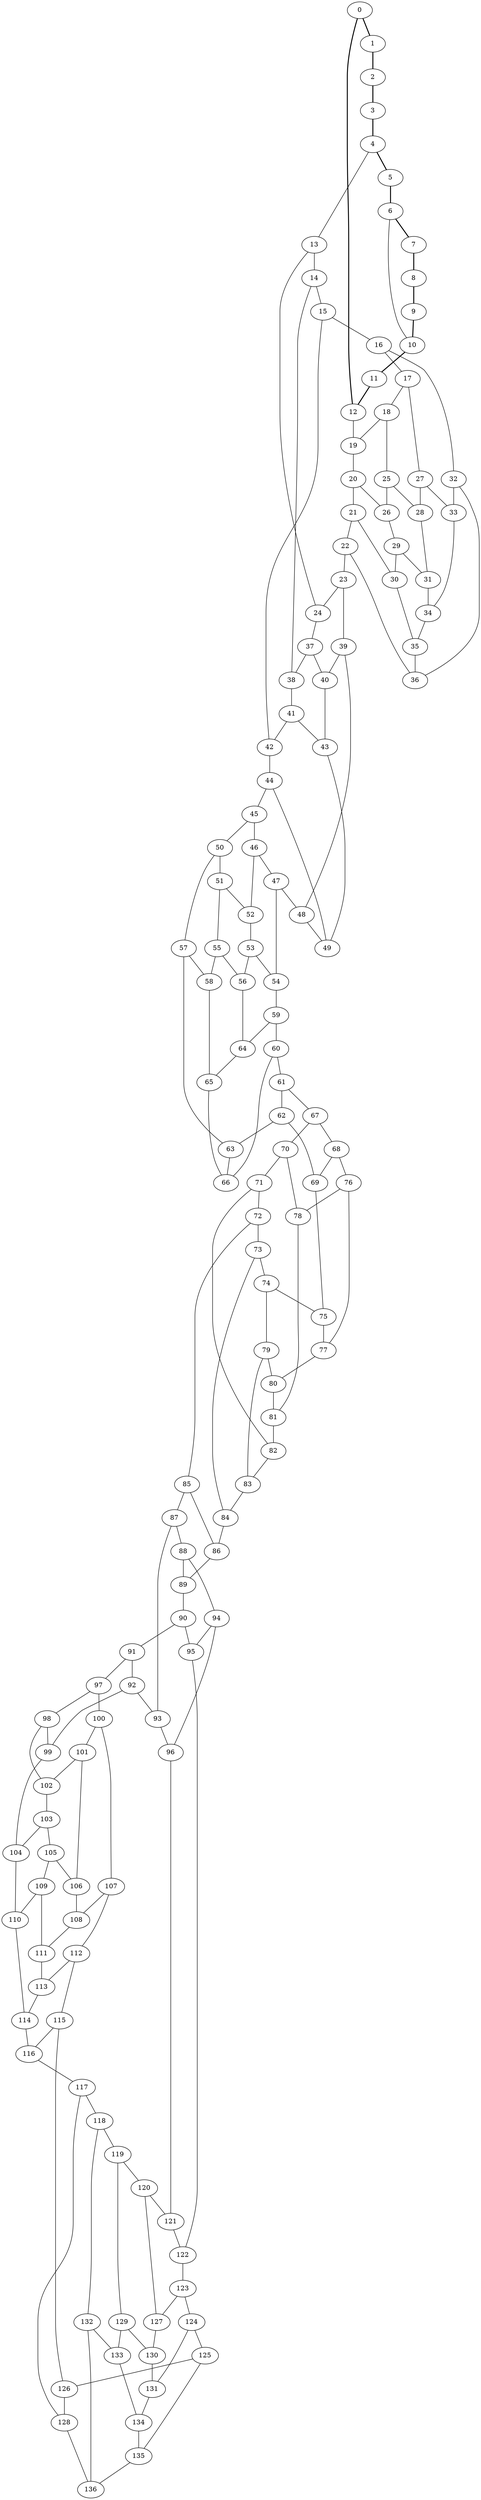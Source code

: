 //Inside of this graph isn't 3-connected
graph G {
0 [ pos = " 34.00,0.00!" ];
0 -- 1[style=bold];
0 -- 12[style=bold];
1 [ pos = " 30.11,15.80!" ];
1 -- 2[style=bold];
2 [ pos = " 19.31,27.98!" ];
2 -- 3[style=bold];
3 [ pos = " 4.10,33.75!" ];
3 -- 4[style=bold];
4 [ pos = " -12.06,31.79!" ];
4 -- 5[style=bold];
4 -- 13;
5 [ pos = " -25.45,22.55!" ];
5 -- 6[style=bold];
6 [ pos = " -33.01,8.14!" ];
6 -- 7[style=bold];
6 -- 10;
7 [ pos = " -33.01,-8.14!" ];
7 -- 8[style=bold];
8 [ pos = " -25.45,-22.55!" ];
8 -- 9[style=bold];
9 [ pos = " -12.06,-31.79!" ];
9 -- 10[style=bold];
10 [ pos = " 4.10,-33.75!" ];
10 -- 11[style=bold];
11 [ pos = " 19.31,-27.98!" ];
11 -- 12[style=bold];
12 [ pos = " 30.11,-15.80!" ];
12 -- 19;
13 -- 14;
13 -- 24;
14 -- 15;
14 -- 38;
15 -- 16;
15 -- 42;
16 -- 17;
16 -- 32;
17 -- 18;
17 -- 27;
18 -- 19;
18 -- 25;
19 -- 20;
20 -- 21;
20 -- 26;
21 -- 22;
21 -- 30;
22 -- 23;
22 -- 36;
23 -- 24;
23 -- 39;
24 -- 37;
25 -- 26;
25 -- 28;
26 -- 29;
27 -- 28;
27 -- 33;
28 -- 31;
29 -- 30;
29 -- 31;
30 -- 35;
31 -- 34;
32 -- 33;
32 -- 36;
33 -- 34;
34 -- 35;
35 -- 36;
37 -- 38;
37 -- 40;
38 -- 41;
39 -- 40;
39 -- 48;
40 -- 43;
41 -- 42;
41 -- 43;
42 -- 44;
43 -- 49;
44 -- 45;
44 -- 49;
45 -- 46;
45 -- 50;
46 -- 47;
46 -- 52;
47 -- 48;
47 -- 54;
48 -- 49;
50 -- 51;
50 -- 57;
51 -- 52;
51 -- 55;
52 -- 53;
53 -- 54;
53 -- 56;
54 -- 59;
55 -- 56;
55 -- 58;
56 -- 64;
57 -- 58;
57 -- 63;
58 -- 65;
59 -- 60;
59 -- 64;
60 -- 61;
60 -- 66;
61 -- 62;
61 -- 67;
62 -- 63;
62 -- 69;
63 -- 66;
64 -- 65;
65 -- 66;
67 -- 68;
67 -- 70;
68 -- 69;
68 -- 76;
69 -- 75;
70 -- 71;
70 -- 78;
71 -- 72;
71 -- 82;
72 -- 73;
72 -- 85;
73 -- 74;
73 -- 84;
74 -- 75;
74 -- 79;
75 -- 77;
76 -- 77;
76 -- 78;
77 -- 80;
78 -- 81;
79 -- 80;
79 -- 83;
80 -- 81;
81 -- 82;
82 -- 83;
83 -- 84;
84 -- 86;
85 -- 86;
85 -- 87;
86 -- 89;
87 -- 88;
87 -- 93;
88 -- 89;
88 -- 94;
89 -- 90;
90 -- 91;
90 -- 95;
91 -- 92;
91 -- 97;
92 -- 93;
92 -- 99;
93 -- 96;
94 -- 95;
94 -- 96;
95 -- 122;
96 -- 121;
97 -- 98;
97 -- 100;
98 -- 99;
98 -- 102;
99 -- 104;
100 -- 101;
100 -- 107;
101 -- 102;
101 -- 106;
102 -- 103;
103 -- 104;
103 -- 105;
104 -- 110;
105 -- 106;
105 -- 109;
106 -- 108;
107 -- 108;
107 -- 112;
108 -- 111;
109 -- 110;
109 -- 111;
110 -- 114;
111 -- 113;
112 -- 113;
112 -- 115;
113 -- 114;
114 -- 116;
115 -- 116;
115 -- 126;
116 -- 117;
117 -- 118;
117 -- 128;
118 -- 119;
118 -- 132;
119 -- 120;
119 -- 129;
120 -- 121;
120 -- 127;
121 -- 122;
122 -- 123;
123 -- 124;
123 -- 127;
124 -- 125;
124 -- 131;
125 -- 126;
125 -- 135;
126 -- 128;
127 -- 130;
128 -- 136;
129 -- 130;
129 -- 133;
130 -- 131;
131 -- 134;
132 -- 133;
132 -- 136;
133 -- 134;
134 -- 135;
135 -- 136;
}
